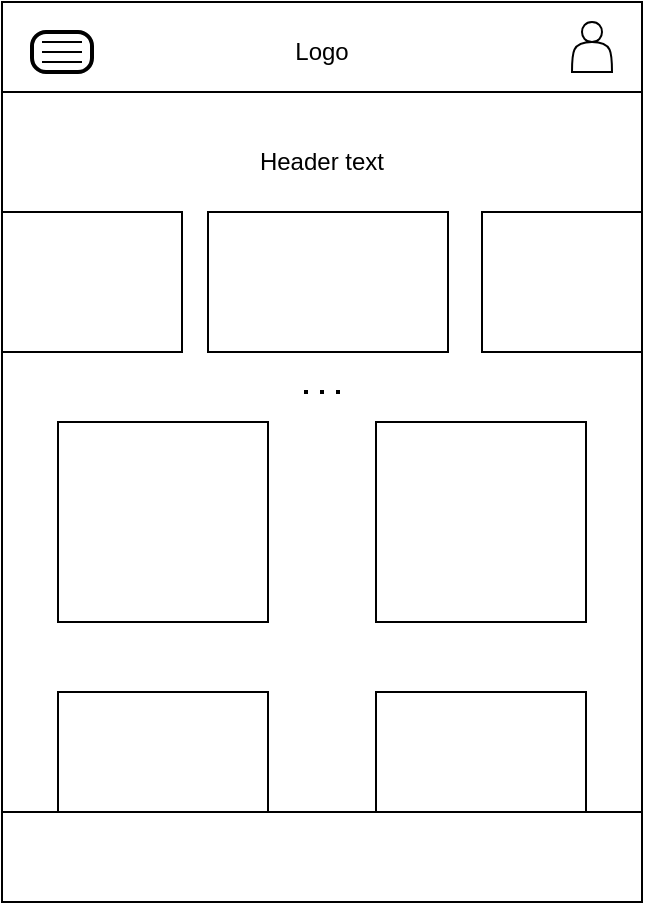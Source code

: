 <mxfile version="16.5.1" type="device"><diagram id="eNkgpzJMPhuNWvP-Na9s" name="Page-1"><mxGraphModel dx="1221" dy="739" grid="1" gridSize="10" guides="1" tooltips="1" connect="1" arrows="1" fold="1" page="1" pageScale="1" pageWidth="850" pageHeight="1100" math="0" shadow="0"><root><mxCell id="0"/><mxCell id="1" parent="0"/><mxCell id="zmOTNU9H4pmUaldz4h2T-27" value="" style="group" vertex="1" connectable="0" parent="1"><mxGeometry x="240" y="120" width="320" height="450" as="geometry"/></mxCell><mxCell id="zmOTNU9H4pmUaldz4h2T-1" value="" style="shape=process;whiteSpace=wrap;html=1;backgroundOutline=1;rotation=90;" vertex="1" parent="zmOTNU9H4pmUaldz4h2T-27"><mxGeometry x="-65" y="65" width="450" height="320" as="geometry"/></mxCell><mxCell id="zmOTNU9H4pmUaldz4h2T-2" value="Logo" style="text;html=1;strokeColor=none;fillColor=none;align=center;verticalAlign=middle;whiteSpace=wrap;rounded=0;" vertex="1" parent="zmOTNU9H4pmUaldz4h2T-27"><mxGeometry x="130" y="10" width="60" height="30" as="geometry"/></mxCell><mxCell id="zmOTNU9H4pmUaldz4h2T-18" value="" style="group" vertex="1" connectable="0" parent="zmOTNU9H4pmUaldz4h2T-27"><mxGeometry x="15" y="15" width="30" height="20" as="geometry"/></mxCell><mxCell id="zmOTNU9H4pmUaldz4h2T-12" value="" style="group;strokeWidth=1;" vertex="1" connectable="0" parent="zmOTNU9H4pmUaldz4h2T-18"><mxGeometry width="30" height="20" as="geometry"/></mxCell><mxCell id="zmOTNU9H4pmUaldz4h2T-13" value="" style="rounded=1;whiteSpace=wrap;html=1;absoluteArcSize=1;arcSize=14;strokeWidth=2;" vertex="1" parent="zmOTNU9H4pmUaldz4h2T-12"><mxGeometry width="30" height="20" as="geometry"/></mxCell><mxCell id="zmOTNU9H4pmUaldz4h2T-17" value="" style="group" vertex="1" connectable="0" parent="zmOTNU9H4pmUaldz4h2T-18"><mxGeometry x="5" y="5.0" width="20" height="10" as="geometry"/></mxCell><mxCell id="zmOTNU9H4pmUaldz4h2T-14" value="" style="endArrow=none;html=1;rounded=0;" edge="1" parent="zmOTNU9H4pmUaldz4h2T-17"><mxGeometry width="50" height="50" relative="1" as="geometry"><mxPoint y="5" as="sourcePoint"/><mxPoint x="20" y="5" as="targetPoint"/></mxGeometry></mxCell><mxCell id="zmOTNU9H4pmUaldz4h2T-15" value="" style="endArrow=none;html=1;rounded=0;" edge="1" parent="zmOTNU9H4pmUaldz4h2T-17"><mxGeometry width="50" height="50" relative="1" as="geometry"><mxPoint as="sourcePoint"/><mxPoint x="20" as="targetPoint"/></mxGeometry></mxCell><mxCell id="zmOTNU9H4pmUaldz4h2T-16" value="" style="endArrow=none;html=1;rounded=0;" edge="1" parent="zmOTNU9H4pmUaldz4h2T-17"><mxGeometry width="50" height="50" relative="1" as="geometry"><mxPoint y="10" as="sourcePoint"/><mxPoint x="20" y="10" as="targetPoint"/></mxGeometry></mxCell><mxCell id="zmOTNU9H4pmUaldz4h2T-19" value="" style="shape=actor;whiteSpace=wrap;html=1;strokeWidth=1;" vertex="1" parent="zmOTNU9H4pmUaldz4h2T-27"><mxGeometry x="285" y="10" width="20" height="25" as="geometry"/></mxCell><mxCell id="zmOTNU9H4pmUaldz4h2T-20" value="" style="verticalLabelPosition=bottom;verticalAlign=top;html=1;shape=mxgraph.basic.rect;fillColor2=none;strokeWidth=1;size=20;indent=5;" vertex="1" parent="zmOTNU9H4pmUaldz4h2T-27"><mxGeometry y="105" width="90" height="70" as="geometry"/></mxCell><mxCell id="zmOTNU9H4pmUaldz4h2T-21" value="" style="verticalLabelPosition=bottom;verticalAlign=top;html=1;shape=mxgraph.basic.rect;fillColor2=none;strokeWidth=1;size=20;indent=5;" vertex="1" parent="zmOTNU9H4pmUaldz4h2T-27"><mxGeometry x="103" y="105" width="120" height="70" as="geometry"/></mxCell><mxCell id="zmOTNU9H4pmUaldz4h2T-22" value="" style="verticalLabelPosition=bottom;verticalAlign=top;html=1;shape=mxgraph.basic.rect;fillColor2=none;strokeWidth=1;size=20;indent=5;" vertex="1" parent="zmOTNU9H4pmUaldz4h2T-27"><mxGeometry x="240" y="105" width="80" height="70" as="geometry"/></mxCell><mxCell id="zmOTNU9H4pmUaldz4h2T-23" value="Header text" style="text;html=1;strokeColor=none;fillColor=none;align=center;verticalAlign=middle;whiteSpace=wrap;rounded=0;" vertex="1" parent="zmOTNU9H4pmUaldz4h2T-27"><mxGeometry x="120" y="65" width="80" height="30" as="geometry"/></mxCell><mxCell id="zmOTNU9H4pmUaldz4h2T-26" value="" style="endArrow=none;dashed=1;html=1;dashPattern=1 3;strokeWidth=2;rounded=0;" edge="1" parent="zmOTNU9H4pmUaldz4h2T-27"><mxGeometry width="50" height="50" relative="1" as="geometry"><mxPoint x="169.0" y="195" as="sourcePoint"/><mxPoint x="149.0" y="195" as="targetPoint"/></mxGeometry></mxCell><mxCell id="zmOTNU9H4pmUaldz4h2T-29" value="" style="verticalLabelPosition=bottom;verticalAlign=top;html=1;shape=mxgraph.basic.rect;fillColor2=none;strokeWidth=1;size=20;indent=5;" vertex="1" parent="zmOTNU9H4pmUaldz4h2T-27"><mxGeometry x="28" y="210" width="105" height="100" as="geometry"/></mxCell><mxCell id="zmOTNU9H4pmUaldz4h2T-48" value="" style="verticalLabelPosition=bottom;verticalAlign=top;html=1;shape=mxgraph.basic.rect;fillColor2=none;strokeWidth=1;size=20;indent=5;" vertex="1" parent="zmOTNU9H4pmUaldz4h2T-27"><mxGeometry x="187" y="210" width="105" height="100" as="geometry"/></mxCell><mxCell id="zmOTNU9H4pmUaldz4h2T-49" value="" style="verticalLabelPosition=bottom;verticalAlign=top;html=1;shape=mxgraph.basic.rect;fillColor2=none;strokeWidth=1;size=20;indent=5;" vertex="1" parent="zmOTNU9H4pmUaldz4h2T-27"><mxGeometry x="28" y="345" width="105" height="60" as="geometry"/></mxCell><mxCell id="zmOTNU9H4pmUaldz4h2T-50" value="" style="verticalLabelPosition=bottom;verticalAlign=top;html=1;shape=mxgraph.basic.rect;fillColor2=none;strokeWidth=1;size=20;indent=5;" vertex="1" parent="zmOTNU9H4pmUaldz4h2T-27"><mxGeometry x="187" y="345" width="105" height="60" as="geometry"/></mxCell></root></mxGraphModel></diagram></mxfile>